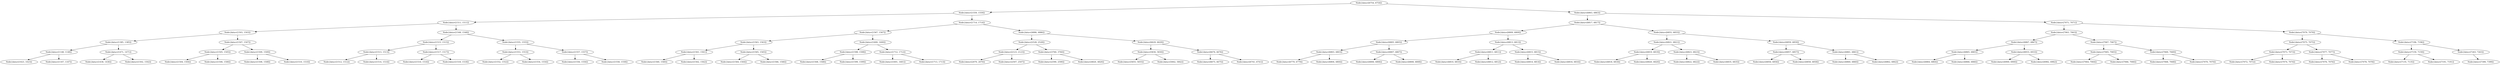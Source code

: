 digraph G{
1638425050 [label="Node{data=[6754, 6754]}"]
1638425050 -> 1599613511
1599613511 [label="Node{data=[1559, 1559]}"]
1599613511 -> 521418856
521418856 [label="Node{data=[1511, 1511]}"]
521418856 -> 338657530
338657530 [label="Node{data=[1503, 1503]}"]
338657530 -> 917210388
917210388 [label="Node{data=[1385, 1385]}"]
917210388 -> 675253140
675253140 [label="Node{data=[1148, 1148]}"]
675253140 -> 374743427
374743427 [label="Node{data=[1023, 1023]}"]
675253140 -> 2123779043
2123779043 [label="Node{data=[1167, 1167]}"]
917210388 -> 352313856
352313856 [label="Node{data=[1471, 1471]}"]
352313856 -> 1078507552
1078507552 [label="Node{data=[1436, 1436]}"]
352313856 -> 1731580819
1731580819 [label="Node{data=[1502, 1502]}"]
338657530 -> 724583877
724583877 [label="Node{data=[1507, 1507]}"]
724583877 -> 1085562177
1085562177 [label="Node{data=[1505, 1505]}"]
1085562177 -> 1161327823
1161327823 [label="Node{data=[1504, 1504]}"]
1085562177 -> 207130288
207130288 [label="Node{data=[1506, 1506]}"]
724583877 -> 628096147
628096147 [label="Node{data=[1509, 1509]}"]
628096147 -> 1196684074
1196684074 [label="Node{data=[1508, 1508]}"]
628096147 -> 1103849731
1103849731 [label="Node{data=[1510, 1510]}"]
521418856 -> 154026628
154026628 [label="Node{data=[1548, 1548]}"]
154026628 -> 1409268822
1409268822 [label="Node{data=[1515, 1515]}"]
1409268822 -> 200134560
200134560 [label="Node{data=[1513, 1513]}"]
200134560 -> 292830383
292830383 [label="Node{data=[1512, 1512]}"]
200134560 -> 1790273127
1790273127 [label="Node{data=[1514, 1514]}"]
1409268822 -> 1149659755
1149659755 [label="Node{data=[1517, 1517]}"]
1149659755 -> 561196436
561196436 [label="Node{data=[1516, 1516]}"]
1149659755 -> 290647121
290647121 [label="Node{data=[1518, 1518]}"]
154026628 -> 1351956034
1351956034 [label="Node{data=[1555, 1555]}"]
1351956034 -> 666360585
666360585 [label="Node{data=[1553, 1553]}"]
666360585 -> 529554918
529554918 [label="Node{data=[1552, 1552]}"]
666360585 -> 421927457
421927457 [label="Node{data=[1554, 1554]}"]
1351956034 -> 1626871905
1626871905 [label="Node{data=[1557, 1557]}"]
1626871905 -> 2039412964
2039412964 [label="Node{data=[1556, 1556]}"]
1626871905 -> 1693250910
1693250910 [label="Node{data=[1558, 1558]}"]
1599613511 -> 1295125744
1295125744 [label="Node{data=[1714, 1714]}"]
1295125744 -> 1831419431
1831419431 [label="Node{data=[1567, 1567]}"]
1831419431 -> 1676587710
1676587710 [label="Node{data=[1563, 1563]}"]
1676587710 -> 1613495704
1613495704 [label="Node{data=[1561, 1561]}"]
1613495704 -> 1025718497
1025718497 [label="Node{data=[1560, 1560]}"]
1613495704 -> 425718116
425718116 [label="Node{data=[1562, 1562]}"]
1676587710 -> 254987187
254987187 [label="Node{data=[1565, 1565]}"]
254987187 -> 810168560
810168560 [label="Node{data=[1564, 1564]}"]
254987187 -> 336261672
336261672 [label="Node{data=[1566, 1566]}"]
1831419431 -> 1916335388
1916335388 [label="Node{data=[1600, 1600]}"]
1916335388 -> 1808717755
1808717755 [label="Node{data=[1598, 1598]}"]
1808717755 -> 182626178
182626178 [label="Node{data=[1568, 1568]}"]
1808717755 -> 1228578628
1228578628 [label="Node{data=[1599, 1599]}"]
1916335388 -> 2090795882
2090795882 [label="Node{data=[1712, 1712]}"]
2090795882 -> 1643208781
1643208781 [label="Node{data=[1601, 1601]}"]
2090795882 -> 2125468998
2125468998 [label="Node{data=[1713, 1713]}"]
1295125744 -> 1668113771
1668113771 [label="Node{data=[4886, 4886]}"]
1668113771 -> 1743633983
1743633983 [label="Node{data=[2528, 2528]}"]
1743633983 -> 225724807
225724807 [label="Node{data=[2123, 2123]}"]
225724807 -> 1938847562
1938847562 [label="Node{data=[2070, 2070]}"]
225724807 -> 2078151278
2078151278 [label="Node{data=[2507, 2507]}"]
1743633983 -> 1908954988
1908954988 [label="Node{data=[3760, 3760]}"]
1908954988 -> 1583284387
1583284387 [label="Node{data=[2590, 2590]}"]
1908954988 -> 772081157
772081157 [label="Node{data=[4820, 4820]}"]
1668113771 -> 625159369
625159369 [label="Node{data=[6629, 6629]}"]
625159369 -> 377711674
377711674 [label="Node{data=[5830, 5830]}"]
377711674 -> 813644881
813644881 [label="Node{data=[5655, 5655]}"]
377711674 -> 910958965
910958965 [label="Node{data=[5842, 5842]}"]
625159369 -> 173368849
173368849 [label="Node{data=[6676, 6676]}"]
173368849 -> 121256413
121256413 [label="Node{data=[6675, 6675]}"]
173368849 -> 1315832031
1315832031 [label="Node{data=[6741, 6741]}"]
1638425050 -> 427739118
427739118 [label="Node{data=[6863, 6863]}"]
427739118 -> 951734078
951734078 [label="Node{data=[6817, 6817]}"]
951734078 -> 1847098661
1847098661 [label="Node{data=[6809, 6809]}"]
1847098661 -> 1347350721
1347350721 [label="Node{data=[6805, 6805]}"]
1347350721 -> 1071651985
1071651985 [label="Node{data=[6803, 6803]}"]
1071651985 -> 1430874092
1430874092 [label="Node{data=[6779, 6779]}"]
1071651985 -> 2023082293
2023082293 [label="Node{data=[6804, 6804]}"]
1347350721 -> 1610282526
1610282526 [label="Node{data=[6807, 6807]}"]
1610282526 -> 1623293412
1623293412 [label="Node{data=[6806, 6806]}"]
1610282526 -> 2125008919
2125008919 [label="Node{data=[6808, 6808]}"]
1847098661 -> 681816726
681816726 [label="Node{data=[6813, 6813]}"]
681816726 -> 551680922
551680922 [label="Node{data=[6811, 6811]}"]
551680922 -> 1260686399
1260686399 [label="Node{data=[6810, 6810]}"]
551680922 -> 2109412580
2109412580 [label="Node{data=[6812, 6812]}"]
681816726 -> 1220095687
1220095687 [label="Node{data=[6815, 6815]}"]
1220095687 -> 1739272545
1739272545 [label="Node{data=[6814, 6814]}"]
1220095687 -> 134286559
134286559 [label="Node{data=[6816, 6816]}"]
951734078 -> 767046927
767046927 [label="Node{data=[6855, 6855]}"]
767046927 -> 754379113
754379113 [label="Node{data=[6821, 6821]}"]
754379113 -> 317253039
317253039 [label="Node{data=[6819, 6819]}"]
317253039 -> 302998745
302998745 [label="Node{data=[6818, 6818]}"]
317253039 -> 2129869786
2129869786 [label="Node{data=[6820, 6820]}"]
754379113 -> 1700083916
1700083916 [label="Node{data=[6823, 6823]}"]
1700083916 -> 809860180
809860180 [label="Node{data=[6822, 6822]}"]
1700083916 -> 1493565225
1493565225 [label="Node{data=[6835, 6835]}"]
767046927 -> 1045377592
1045377592 [label="Node{data=[6859, 6859]}"]
1045377592 -> 1922104933
1922104933 [label="Node{data=[6857, 6857]}"]
1922104933 -> 1764527039
1764527039 [label="Node{data=[6856, 6856]}"]
1922104933 -> 531025156
531025156 [label="Node{data=[6858, 6858]}"]
1045377592 -> 1480581690
1480581690 [label="Node{data=[6861, 6861]}"]
1480581690 -> 766073998
766073998 [label="Node{data=[6860, 6860]}"]
1480581690 -> 550849527
550849527 [label="Node{data=[6862, 6862]}"]
427739118 -> 154303492
154303492 [label="Node{data=[7071, 7071]}"]
154303492 -> 784036138
784036138 [label="Node{data=[7063, 7063]}"]
784036138 -> 1225856351
1225856351 [label="Node{data=[6867, 6867]}"]
1225856351 -> 1133606265
1133606265 [label="Node{data=[6865, 6865]}"]
1133606265 -> 1499063123
1499063123 [label="Node{data=[6864, 6864]}"]
1133606265 -> 748612467
748612467 [label="Node{data=[6866, 6866]}"]
1225856351 -> 1835317330
1835317330 [label="Node{data=[6933, 6933]}"]
1835317330 -> 622211642
622211642 [label="Node{data=[6900, 6900]}"]
1835317330 -> 860032688
860032688 [label="Node{data=[6982, 6982]}"]
784036138 -> 1750974168
1750974168 [label="Node{data=[7067, 7067]}"]
1750974168 -> 548613545
548613545 [label="Node{data=[7065, 7065]}"]
548613545 -> 882924647
882924647 [label="Node{data=[7064, 7064]}"]
548613545 -> 532538061
532538061 [label="Node{data=[7066, 7066]}"]
1750974168 -> 437466268
437466268 [label="Node{data=[7069, 7069]}"]
437466268 -> 603229202
603229202 [label="Node{data=[7068, 7068]}"]
437466268 -> 360820591
360820591 [label="Node{data=[7070, 7070]}"]
154303492 -> 1708821656
1708821656 [label="Node{data=[7079, 7079]}"]
1708821656 -> 1726935915
1726935915 [label="Node{data=[7075, 7075]}"]
1726935915 -> 1644001208
1644001208 [label="Node{data=[7073, 7073]}"]
1644001208 -> 2032092735
2032092735 [label="Node{data=[7072, 7072]}"]
1644001208 -> 1217440712
1217440712 [label="Node{data=[7074, 7074]}"]
1726935915 -> 1509190682
1509190682 [label="Node{data=[7077, 7077]}"]
1509190682 -> 1404993579
1404993579 [label="Node{data=[7076, 7076]}"]
1509190682 -> 1351813853
1351813853 [label="Node{data=[7078, 7078]}"]
1708821656 -> 487601644
487601644 [label="Node{data=[7196, 7196]}"]
487601644 -> 1744703208
1744703208 [label="Node{data=[7159, 7159]}"]
1744703208 -> 1080456676
1080456676 [label="Node{data=[7135, 7135]}"]
1744703208 -> 149637847
149637847 [label="Node{data=[7191, 7191]}"]
487601644 -> 340308339
340308339 [label="Node{data=[7263, 7263]}"]
340308339 -> 64382044
64382044 [label="Node{data=[7399, 7399]}"]
}